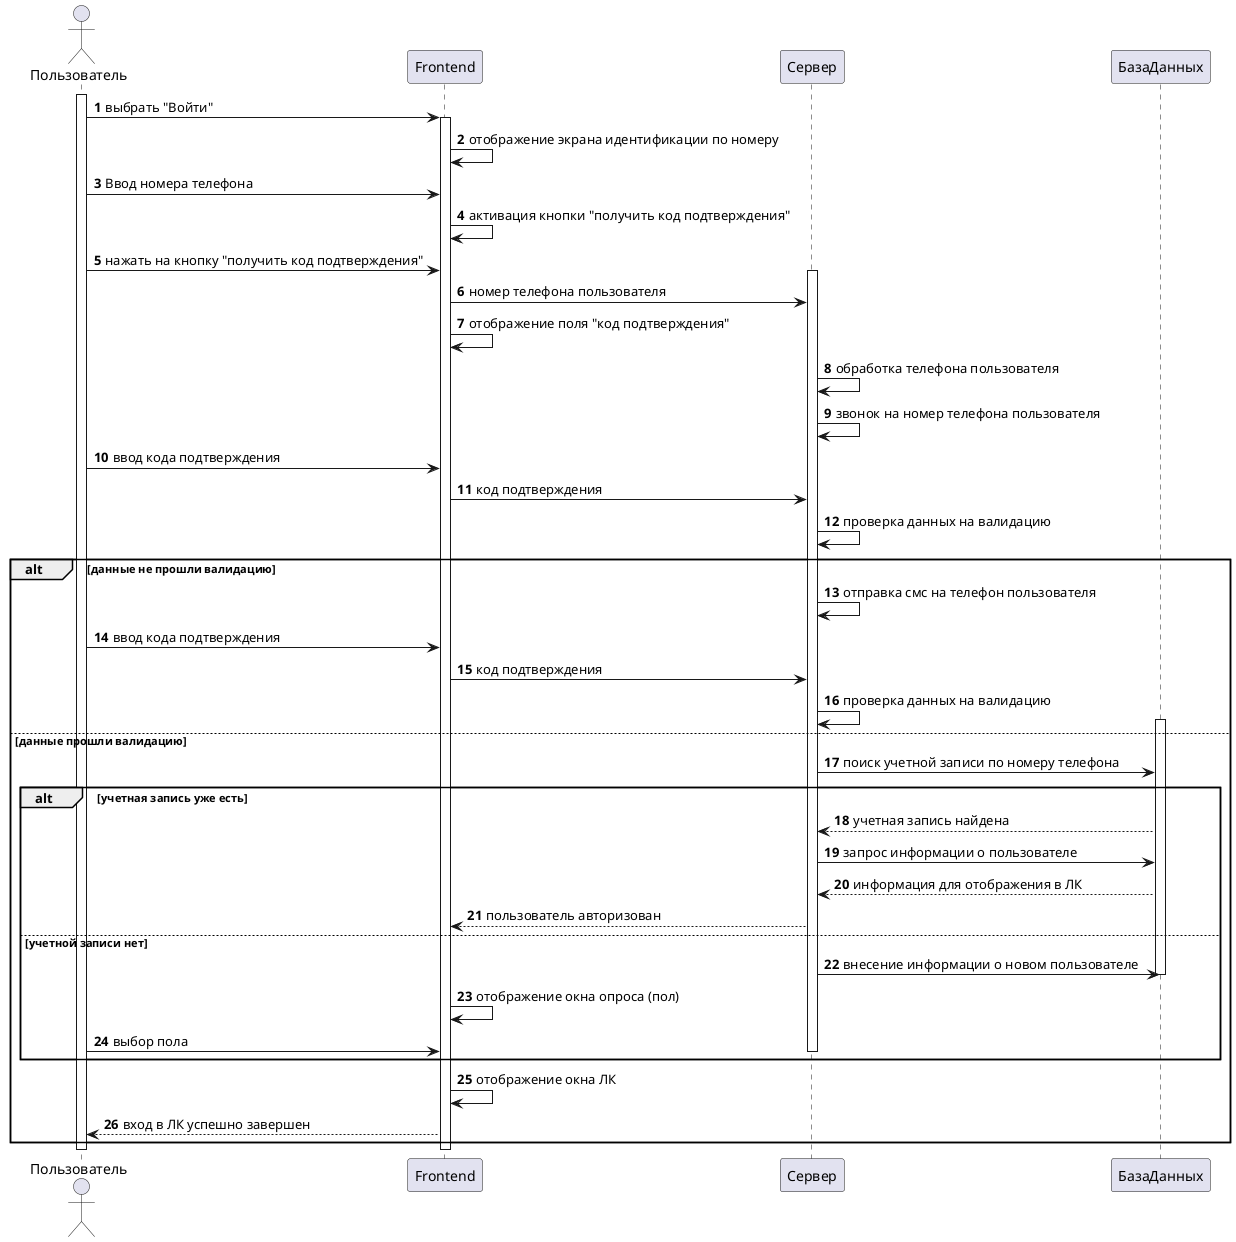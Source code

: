 @startuml Вход в личный кабинет
    autonumber

    actor Пользователь

    participant Frontend
    participant Сервер
    participant БазаДанных

    activate Пользователь
        Пользователь -> Frontend: выбрать "Войти"

    activate Frontend
        Frontend -> Frontend: отображение экрана идентификации по номеру
        Пользователь -> Frontend: Ввод номера телефона
        Frontend -> Frontend: активация кнопки "получить код подтверждения"
        Пользователь -> Frontend: нажать на кнопку "получить код подтверждения"

    activate Сервер
        Frontend -> Сервер: номер телефона пользователя
        Frontend -> Frontend: отображение поля "код подтверждения"
        Сервер -> Сервер: обработка телефона пользователя
        Сервер -> Сервер: звонок на номер телефона пользователя
        Пользователь -> Frontend: ввод кода подтверждения
        Frontend -> Сервер: код подтверждения
        Сервер -> Сервер: проверка данных на валидацию

    alt данные не прошли валидацию
        Сервер -> Сервер: отправка смс на телефон пользователя
        Пользователь -> Frontend: ввод кода подтверждения
        Frontend -> Сервер: код подтверждения
        Сервер -> Сервер: проверка данных на валидацию

    else данные прошли валидацию
    activate БазаДанных
        Сервер -> БазаДанных: поиск учетной записи по номеру телефона

        alt учетная запись уже есть
        БазаДанных --> Сервер: учетная запись найдена
        Сервер -> БазаДанных: запрос информации о пользователе
        БазаДанных --> Сервер: информация для отображения в ЛК

        Сервер --> Frontend: пользователь авторизован

        else учетной записи нет
            Сервер -> БазаДанных: внесение информации о новом пользователе
            deactivate БазаДанных
            Frontend -> Frontend: отображение окна опроса (пол)
            Пользователь -> Frontend: выбор пола
            deactivate Сервер
        end
            Frontend -> Frontend: отображение окна ЛК
            Frontend --> Пользователь: вход в ЛК успешно завершен
    end  
    deactivate Frontend
    deactivate Пользователь
@enduml